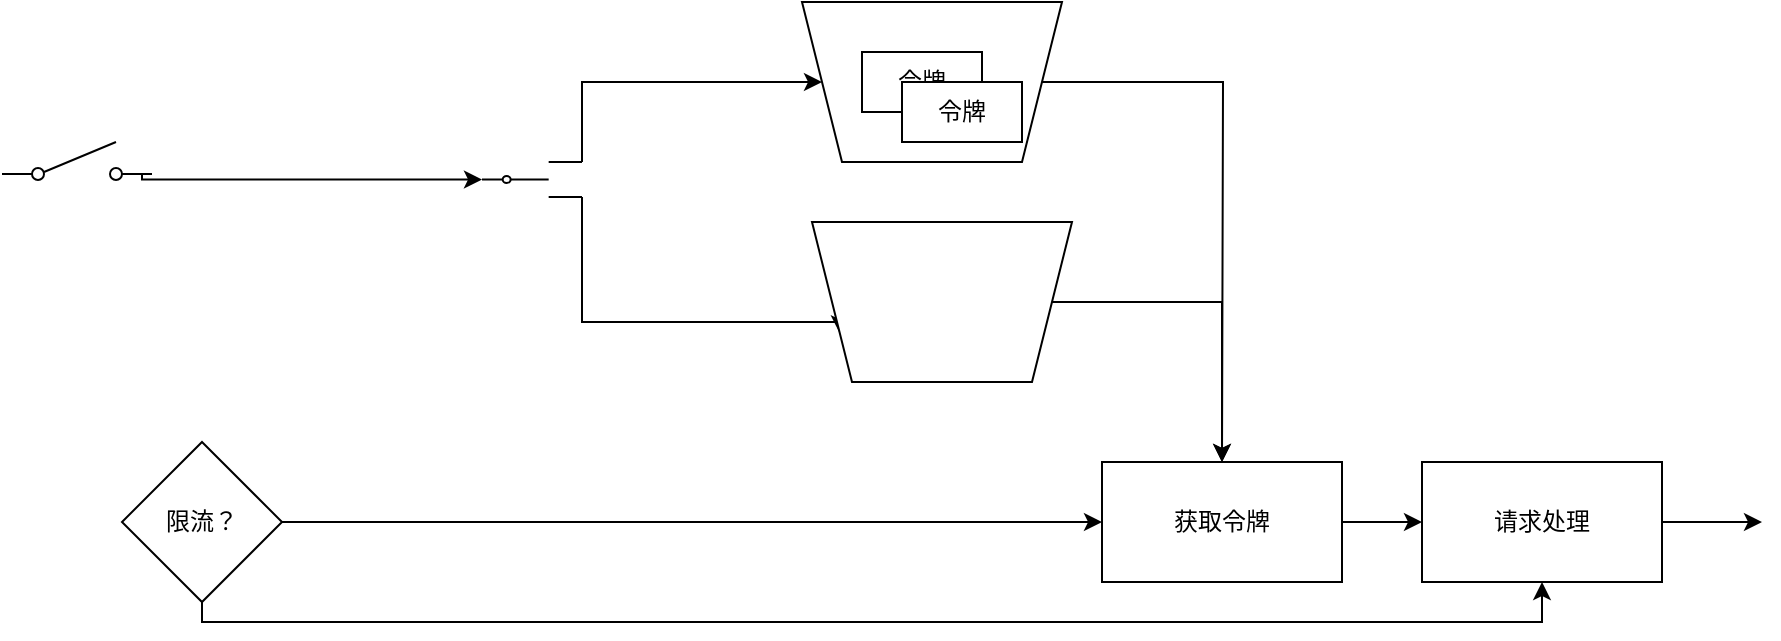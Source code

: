 <mxfile version="13.7.5" type="github">
  <diagram name="Page-1" id="7e0a89b8-554c-2b80-1dc8-d5c74ca68de4">
    <mxGraphModel dx="1426" dy="826" grid="1" gridSize="10" guides="1" tooltips="1" connect="1" arrows="1" fold="1" page="1" pageScale="1" pageWidth="1100" pageHeight="850" background="#ffffff" math="0" shadow="0">
      <root>
        <mxCell id="0" />
        <mxCell id="1" parent="0" />
        <mxCell id="bs5Z2jcvvp319eglyJQV-10" style="edgeStyle=orthogonalEdgeStyle;rounded=0;orthogonalLoop=1;jettySize=auto;html=1;exitX=1;exitY=1;exitDx=0;exitDy=0;exitPerimeter=0;entryX=1;entryY=0.25;entryDx=0;entryDy=0;" edge="1" parent="1" source="bs5Z2jcvvp319eglyJQV-1" target="bs5Z2jcvvp319eglyJQV-9">
          <mxGeometry relative="1" as="geometry">
            <Array as="points">
              <mxPoint x="500" y="480" />
              <mxPoint x="723" y="480" />
            </Array>
          </mxGeometry>
        </mxCell>
        <mxCell id="bs5Z2jcvvp319eglyJQV-11" style="edgeStyle=orthogonalEdgeStyle;rounded=0;orthogonalLoop=1;jettySize=auto;html=1;exitX=1;exitY=0;exitDx=0;exitDy=0;exitPerimeter=0;" edge="1" parent="1" source="bs5Z2jcvvp319eglyJQV-1" target="bs5Z2jcvvp319eglyJQV-2">
          <mxGeometry relative="1" as="geometry" />
        </mxCell>
        <mxCell id="bs5Z2jcvvp319eglyJQV-1" value="" style="pointerEvents=1;verticalLabelPosition=bottom;shadow=0;dashed=0;align=center;html=1;verticalAlign=top;shape=mxgraph.electrical.electro-mechanical.two_way_contact;" vertex="1" parent="1">
          <mxGeometry x="440" y="400" width="50" height="17.5" as="geometry" />
        </mxCell>
        <mxCell id="bs5Z2jcvvp319eglyJQV-19" style="edgeStyle=orthogonalEdgeStyle;rounded=0;orthogonalLoop=1;jettySize=auto;html=1;exitX=0;exitY=0.5;exitDx=0;exitDy=0;" edge="1" parent="1" source="bs5Z2jcvvp319eglyJQV-2">
          <mxGeometry relative="1" as="geometry">
            <mxPoint x="810" y="550" as="targetPoint" />
          </mxGeometry>
        </mxCell>
        <mxCell id="bs5Z2jcvvp319eglyJQV-2" value="" style="shape=trapezoid;perimeter=trapezoidPerimeter;whiteSpace=wrap;html=1;fixedSize=1;rotation=-180;" vertex="1" parent="1">
          <mxGeometry x="600" y="320" width="130" height="80" as="geometry" />
        </mxCell>
        <mxCell id="bs5Z2jcvvp319eglyJQV-3" value="令牌" style="rounded=0;whiteSpace=wrap;html=1;" vertex="1" parent="1">
          <mxGeometry x="630" y="345" width="60" height="30" as="geometry" />
        </mxCell>
        <mxCell id="bs5Z2jcvvp319eglyJQV-5" value="令牌" style="rounded=0;whiteSpace=wrap;html=1;" vertex="1" parent="1">
          <mxGeometry x="650" y="360" width="60" height="30" as="geometry" />
        </mxCell>
        <mxCell id="bs5Z2jcvvp319eglyJQV-18" style="edgeStyle=orthogonalEdgeStyle;rounded=0;orthogonalLoop=1;jettySize=auto;html=1;exitX=0;exitY=0.5;exitDx=0;exitDy=0;" edge="1" parent="1" source="bs5Z2jcvvp319eglyJQV-9" target="bs5Z2jcvvp319eglyJQV-17">
          <mxGeometry relative="1" as="geometry" />
        </mxCell>
        <mxCell id="bs5Z2jcvvp319eglyJQV-9" value="" style="shape=trapezoid;perimeter=trapezoidPerimeter;whiteSpace=wrap;html=1;fixedSize=1;rotation=-180;" vertex="1" parent="1">
          <mxGeometry x="605" y="430" width="130" height="80" as="geometry" />
        </mxCell>
        <mxCell id="bs5Z2jcvvp319eglyJQV-13" style="edgeStyle=orthogonalEdgeStyle;rounded=0;orthogonalLoop=1;jettySize=auto;html=1;entryX=0;entryY=0.5;entryDx=0;entryDy=0;entryPerimeter=0;exitX=1;exitY=0.8;exitDx=0;exitDy=0;exitPerimeter=0;" edge="1" parent="1" target="bs5Z2jcvvp319eglyJQV-1">
          <mxGeometry relative="1" as="geometry">
            <mxPoint x="270" y="406" as="sourcePoint" />
            <Array as="points">
              <mxPoint x="270" y="409" />
            </Array>
          </mxGeometry>
        </mxCell>
        <mxCell id="bs5Z2jcvvp319eglyJQV-14" value="" style="pointerEvents=1;verticalLabelPosition=bottom;shadow=0;dashed=0;align=center;html=1;verticalAlign=top;shape=mxgraph.electrical.electro-mechanical.simple_switch;" vertex="1" parent="1">
          <mxGeometry x="200" y="390" width="75" height="19" as="geometry" />
        </mxCell>
        <mxCell id="bs5Z2jcvvp319eglyJQV-16" style="edgeStyle=orthogonalEdgeStyle;rounded=0;orthogonalLoop=1;jettySize=auto;html=1;" edge="1" parent="1" source="bs5Z2jcvvp319eglyJQV-15">
          <mxGeometry relative="1" as="geometry">
            <mxPoint x="750" y="580" as="targetPoint" />
          </mxGeometry>
        </mxCell>
        <mxCell id="bs5Z2jcvvp319eglyJQV-22" style="edgeStyle=orthogonalEdgeStyle;rounded=0;orthogonalLoop=1;jettySize=auto;html=1;entryX=0.5;entryY=1;entryDx=0;entryDy=0;" edge="1" parent="1" source="bs5Z2jcvvp319eglyJQV-15" target="bs5Z2jcvvp319eglyJQV-21">
          <mxGeometry relative="1" as="geometry">
            <Array as="points">
              <mxPoint x="300" y="630" />
              <mxPoint x="970" y="630" />
            </Array>
          </mxGeometry>
        </mxCell>
        <mxCell id="bs5Z2jcvvp319eglyJQV-15" value="限流？" style="rhombus;whiteSpace=wrap;html=1;" vertex="1" parent="1">
          <mxGeometry x="260" y="540" width="80" height="80" as="geometry" />
        </mxCell>
        <mxCell id="bs5Z2jcvvp319eglyJQV-20" style="edgeStyle=orthogonalEdgeStyle;rounded=0;orthogonalLoop=1;jettySize=auto;html=1;exitX=1;exitY=0.5;exitDx=0;exitDy=0;" edge="1" parent="1" source="bs5Z2jcvvp319eglyJQV-17">
          <mxGeometry relative="1" as="geometry">
            <mxPoint x="910" y="580" as="targetPoint" />
          </mxGeometry>
        </mxCell>
        <mxCell id="bs5Z2jcvvp319eglyJQV-17" value="获取令牌" style="rounded=0;whiteSpace=wrap;html=1;" vertex="1" parent="1">
          <mxGeometry x="750" y="550" width="120" height="60" as="geometry" />
        </mxCell>
        <mxCell id="bs5Z2jcvvp319eglyJQV-23" style="edgeStyle=orthogonalEdgeStyle;rounded=0;orthogonalLoop=1;jettySize=auto;html=1;" edge="1" parent="1" source="bs5Z2jcvvp319eglyJQV-21">
          <mxGeometry relative="1" as="geometry">
            <mxPoint x="1080" y="580" as="targetPoint" />
          </mxGeometry>
        </mxCell>
        <mxCell id="bs5Z2jcvvp319eglyJQV-21" value="请求处理" style="rounded=0;whiteSpace=wrap;html=1;" vertex="1" parent="1">
          <mxGeometry x="910" y="550" width="120" height="60" as="geometry" />
        </mxCell>
      </root>
    </mxGraphModel>
  </diagram>
</mxfile>
